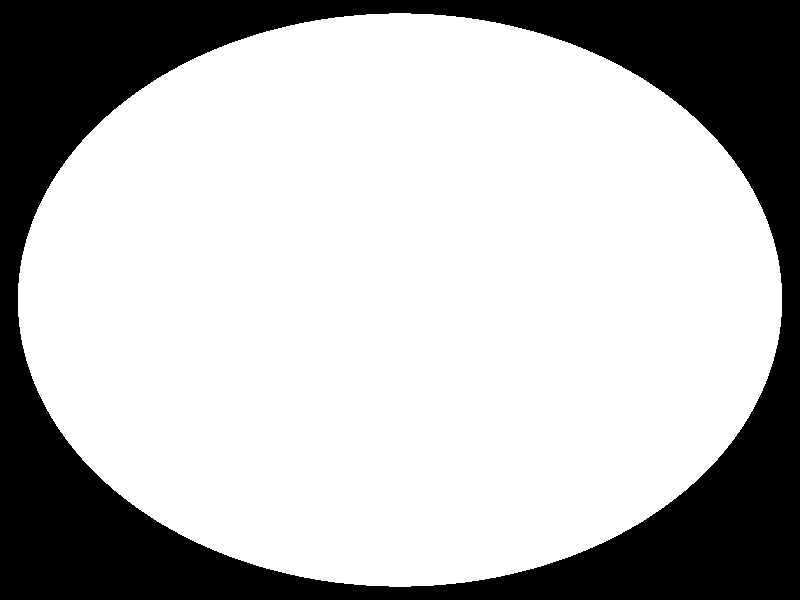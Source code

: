 #include "colors.inc"
#include "shapes.inc"
#include "textures.inc"

/* The following make the field of view as wide as it is high
 * Thus, you should have the -W and -H command line options
 * equal to each other. */
camera {
        location <5.8, 0, 0>
	up <0, 1, 0>
	right <1, 0, 0>
        look_at <0, 0, 0>
}

sphere {
        <0,0,0>, 2.5
	texture { Glass
		scale <0.7, 0.7, 0.7> 
		rotate y*clock
		normal {bumps 0.4   scale 0.1}	
		finish { Shiny }
#		finish { phong 0.4 }
	}
}

light_source {<6, 7, 0> color White}
light_source {<6.1, 1, 0> color Blue}
